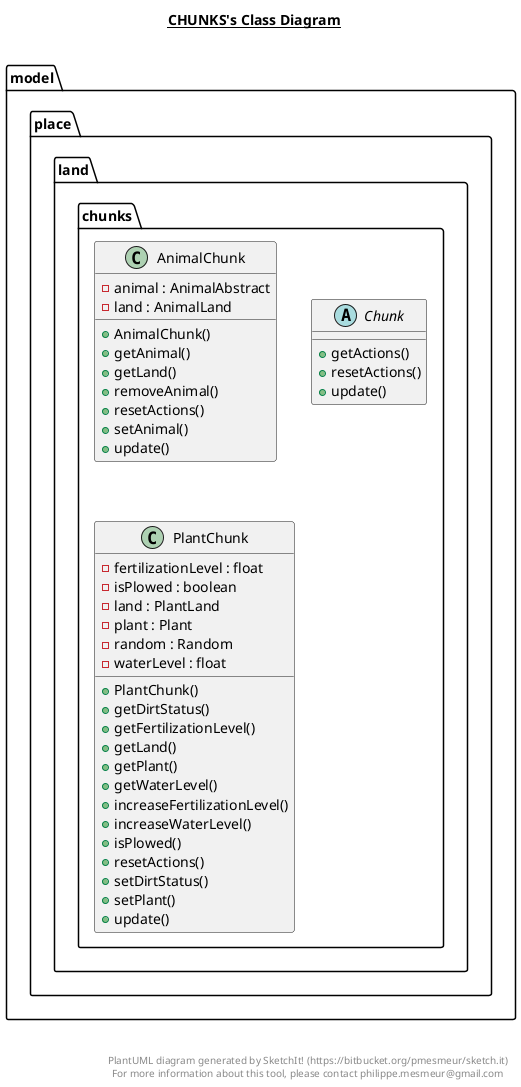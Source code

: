 @startuml

title __CHUNKS's Class Diagram__\n

  namespace model {
    namespace place {
      namespace land {
        namespace chunks {
          class model.place.land.chunks.AnimalChunk {
              - animal : AnimalAbstract
              - land : AnimalLand
              + AnimalChunk()
              + getAnimal()
              + getLand()
              + removeAnimal()
              + resetActions()
              + setAnimal()
              + update()
          }
        }
      }
    }
  }
  

  namespace model {
    namespace place {
      namespace land {
        namespace chunks {
          abstract class model.place.land.chunks.Chunk {
              + getActions()
              + resetActions()
              + update()
          }
        }
      }
    }
  }
  

  namespace model {
    namespace place {
      namespace land {
        namespace chunks {
          class model.place.land.chunks.PlantChunk {
              - fertilizationLevel : float
              - isPlowed : boolean
              - land : PlantLand
              - plant : Plant
              - random : Random
              - waterLevel : float
              + PlantChunk()
              + getDirtStatus()
              + getFertilizationLevel()
              + getLand()
              + getPlant()
              + getWaterLevel()
              + increaseFertilizationLevel()
              + increaseWaterLevel()
              + isPlowed()
              + resetActions()
              + setDirtStatus()
              + setPlant()
              + update()
          }
        }
      }
    }
  }
  



right footer


PlantUML diagram generated by SketchIt! (https://bitbucket.org/pmesmeur/sketch.it)
For more information about this tool, please contact philippe.mesmeur@gmail.com
endfooter

@enduml
